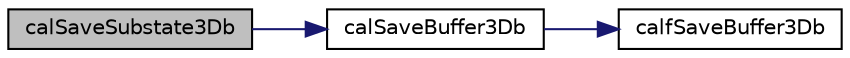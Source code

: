 digraph "calSaveSubstate3Db"
{
  edge [fontname="Helvetica",fontsize="10",labelfontname="Helvetica",labelfontsize="10"];
  node [fontname="Helvetica",fontsize="10",shape=record];
  rankdir="LR";
  Node1 [label="calSaveSubstate3Db",height=0.2,width=0.4,color="black", fillcolor="grey75", style="filled" fontcolor="black"];
  Node1 -> Node2 [color="midnightblue",fontsize="10",style="solid",fontname="Helvetica"];
  Node2 [label="calSaveBuffer3Db",height=0.2,width=0.4,color="black", fillcolor="white", style="filled",URL="$cal3_d_buffer_i_o_8c.html#a9dea4307d77ab4b5112fd4a0cb25cfc1",tooltip="Saves a byte 3D buffer to file. "];
  Node2 -> Node3 [color="midnightblue",fontsize="10",style="solid",fontname="Helvetica"];
  Node3 [label="calfSaveBuffer3Db",height=0.2,width=0.4,color="black", fillcolor="white", style="filled",URL="$cal3_d_buffer_i_o_8c.html#a4ea4ef2578668e58318ab1f5b771b92c",tooltip="Saves a byte 3D buffer to file. "];
}
